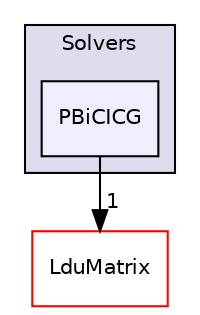 digraph "src/OpenFOAM/matrices/LduMatrix/Solvers/PBiCICG" {
  bgcolor=transparent;
  compound=true
  node [ fontsize="10", fontname="Helvetica"];
  edge [ labelfontsize="10", labelfontname="Helvetica"];
  subgraph clusterdir_9c7abde4f07fc7239da2063620c14a52 {
    graph [ bgcolor="#ddddee", pencolor="black", label="Solvers" fontname="Helvetica", fontsize="10", URL="dir_9c7abde4f07fc7239da2063620c14a52.html"]
  dir_eaaf26a656c3f311e83d70285a522dda [shape=box, label="PBiCICG", style="filled", fillcolor="#eeeeff", pencolor="black", URL="dir_eaaf26a656c3f311e83d70285a522dda.html"];
  }
  dir_5ec68055571869848388d37c5cf0a9c9 [shape=box label="LduMatrix" color="red" URL="dir_5ec68055571869848388d37c5cf0a9c9.html"];
  dir_eaaf26a656c3f311e83d70285a522dda->dir_5ec68055571869848388d37c5cf0a9c9 [headlabel="1", labeldistance=1.5 headhref="dir_002236_002181.html"];
}
